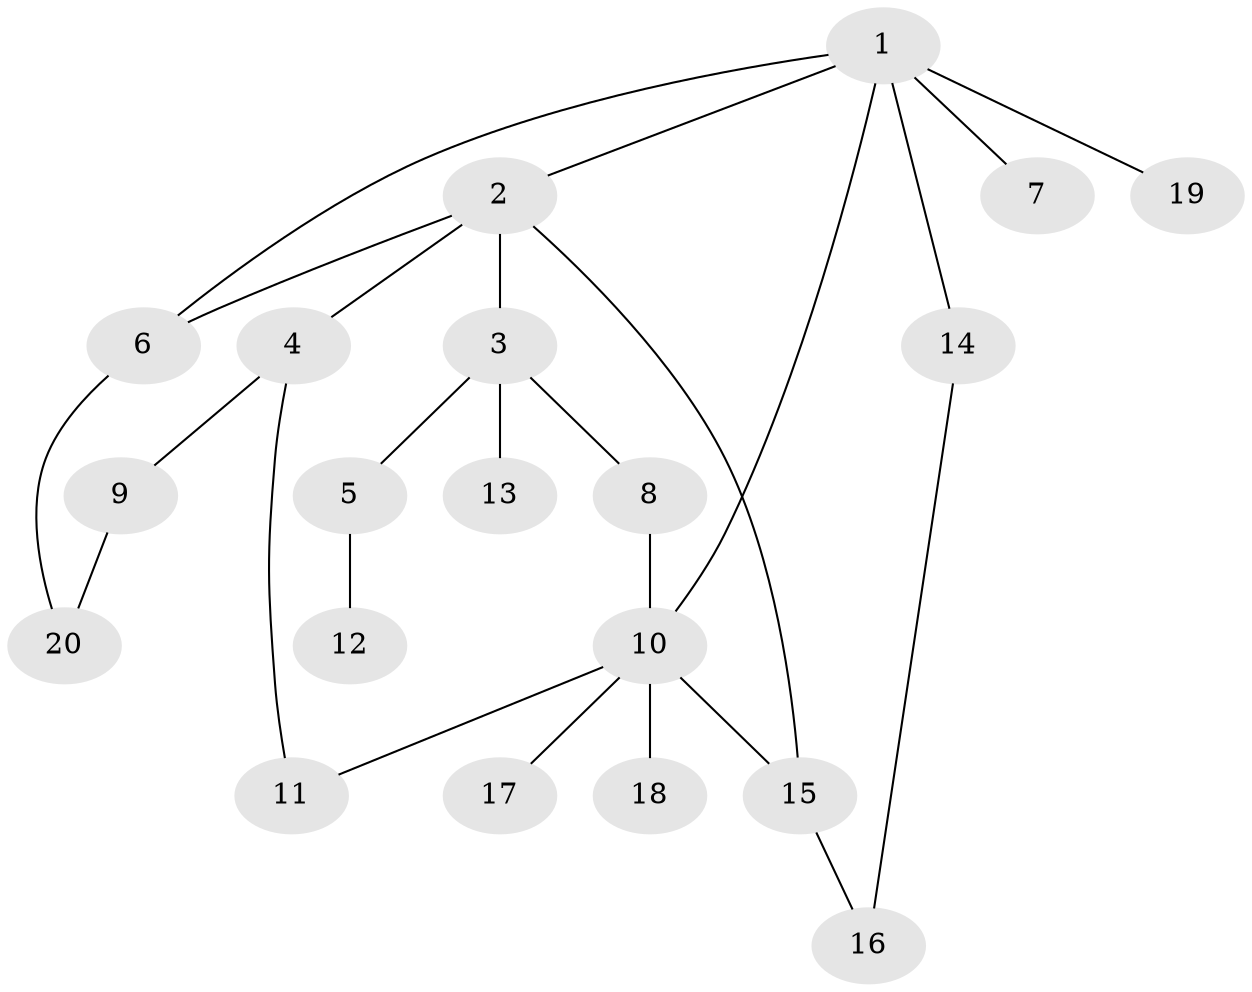 // Generated by graph-tools (version 1.1) at 2025/46/02/15/25 05:46:28]
// undirected, 20 vertices, 25 edges
graph export_dot {
graph [start="1"]
  node [color=gray90,style=filled];
  1;
  2;
  3;
  4;
  5;
  6;
  7;
  8;
  9;
  10;
  11;
  12;
  13;
  14;
  15;
  16;
  17;
  18;
  19;
  20;
  1 -- 2;
  1 -- 7;
  1 -- 14;
  1 -- 19;
  1 -- 10;
  1 -- 6;
  2 -- 3;
  2 -- 4;
  2 -- 6;
  2 -- 15;
  3 -- 5;
  3 -- 8;
  3 -- 13;
  4 -- 9;
  4 -- 11;
  5 -- 12;
  6 -- 20;
  8 -- 10;
  9 -- 20;
  10 -- 17;
  10 -- 18;
  10 -- 15;
  10 -- 11;
  14 -- 16;
  15 -- 16;
}
